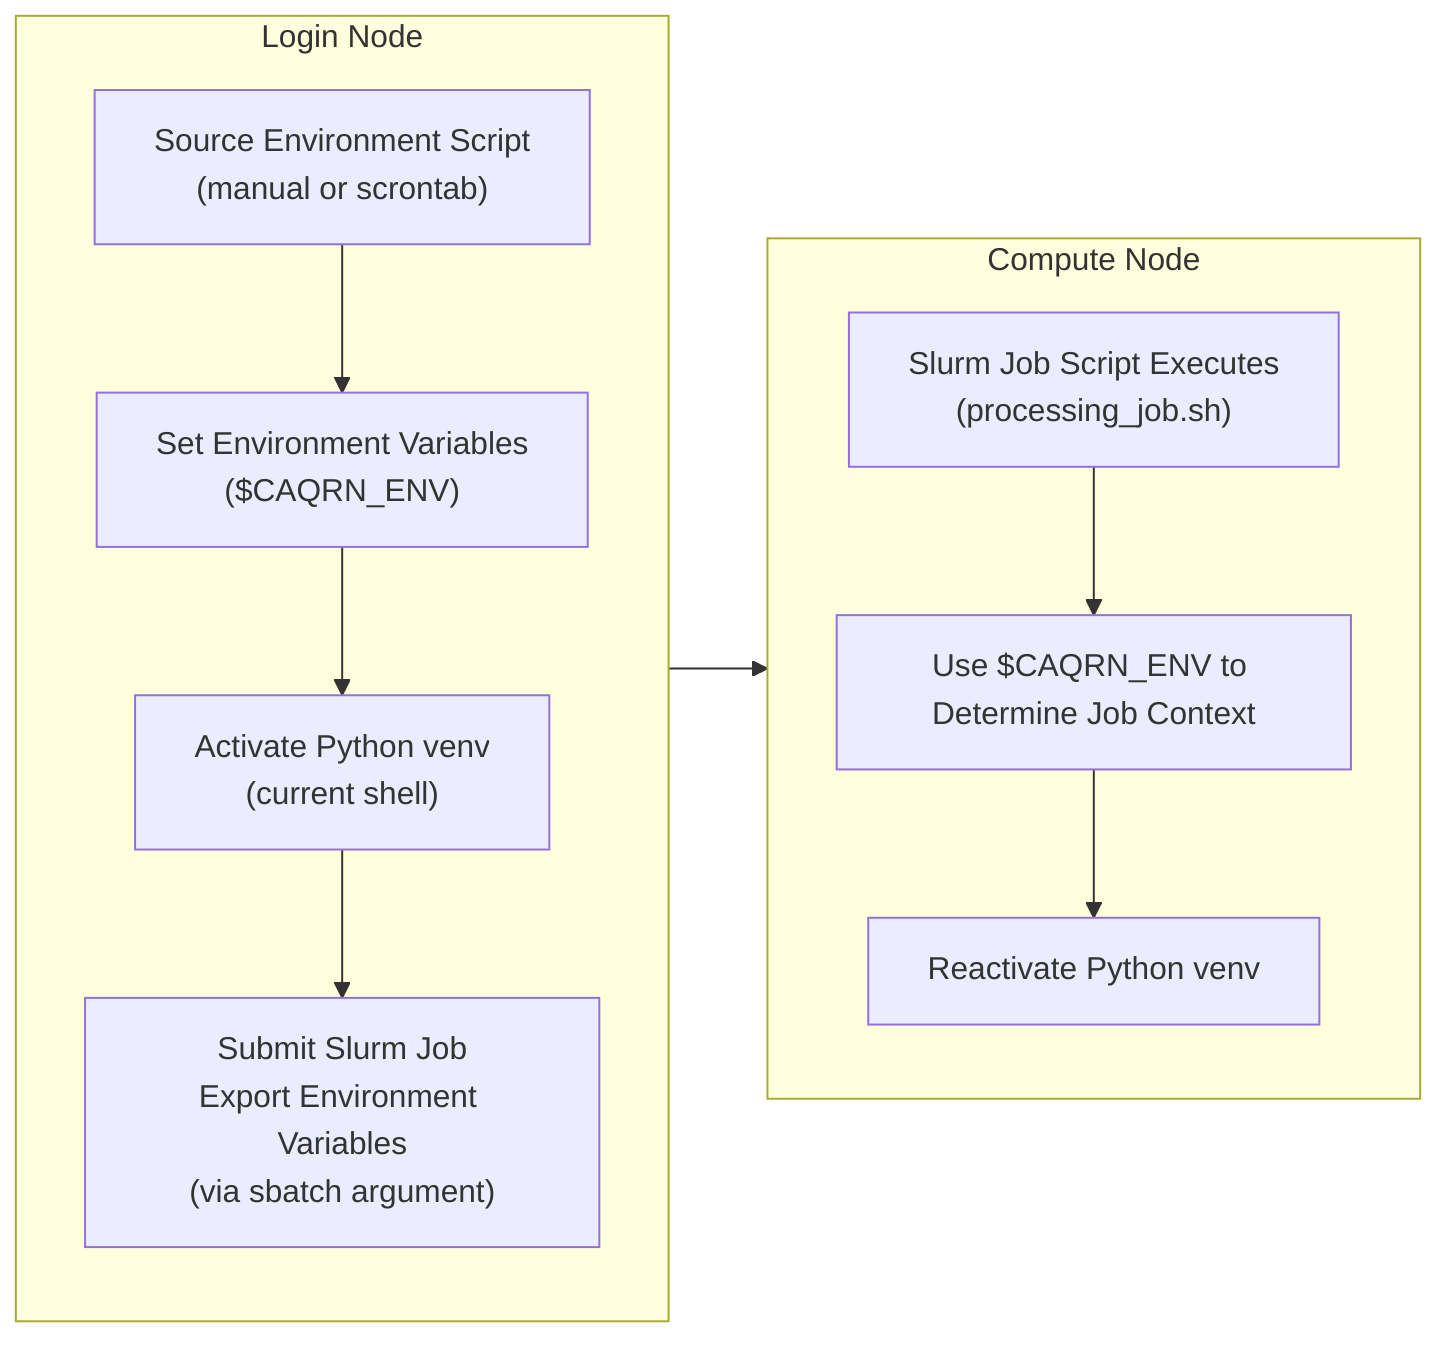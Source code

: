 flowchart LR
    subgraph LN ["Login Node"]
        direction TB
        A1["Source Environment Script<br/>(manual or scrontab)"] --> A2["Set Environment Variables<br/>($CAQRN_ENV)"]
        A2 --> A3["Activate Python venv<br/>(current shell)"]
        A3 --> A4["Submit Slurm Job<br/>Export Environment Variables<br/>(via sbatch argument)"]
    end
    
    subgraph CN ["Compute Node"]
        direction TB
        B1["Slurm Job Script Executes<br/>(processing_job.sh)"] --> B2["Use $CAQRN_ENV to Determine Job Context"]
        B2 --> B3["Reactivate Python venv"] 
    end
    
    LN --> CN
